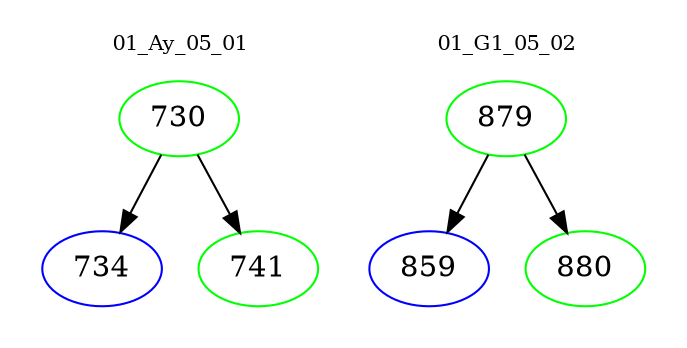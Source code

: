 digraph{
subgraph cluster_0 {
color = white
label = "01_Ay_05_01";
fontsize=10;
T0_730 [label="730", color="green"]
T0_730 -> T0_734 [color="black"]
T0_734 [label="734", color="blue"]
T0_730 -> T0_741 [color="black"]
T0_741 [label="741", color="green"]
}
subgraph cluster_1 {
color = white
label = "01_G1_05_02";
fontsize=10;
T1_879 [label="879", color="green"]
T1_879 -> T1_859 [color="black"]
T1_859 [label="859", color="blue"]
T1_879 -> T1_880 [color="black"]
T1_880 [label="880", color="green"]
}
}
